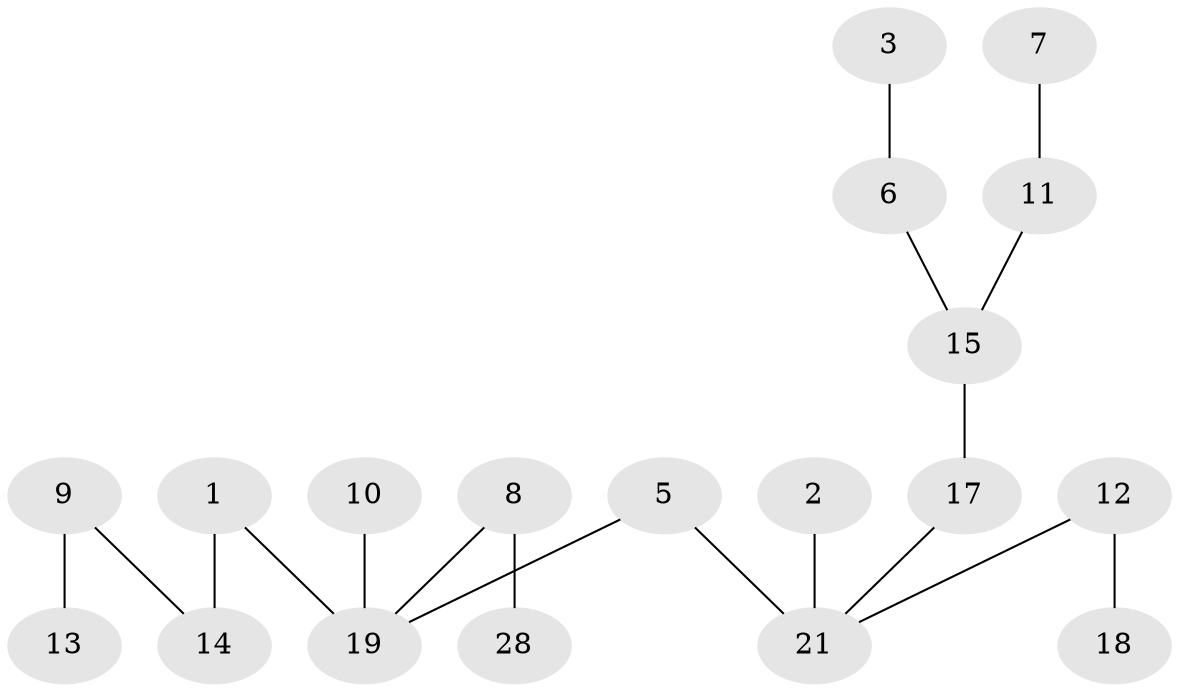 // original degree distribution, {3: 0.1864406779661017, 2: 0.2711864406779661, 0: 0.2033898305084746, 1: 0.288135593220339, 4: 0.03389830508474576, 6: 0.01694915254237288}
// Generated by graph-tools (version 1.1) at 2025/33/03/09/25 02:33:56]
// undirected, 19 vertices, 18 edges
graph export_dot {
graph [start="1"]
  node [color=gray90,style=filled];
  1;
  2;
  3;
  5;
  6;
  7;
  8;
  9;
  10;
  11;
  12;
  13;
  14;
  15;
  17;
  18;
  19;
  21;
  28;
  1 -- 14 [weight=1.0];
  1 -- 19 [weight=1.0];
  2 -- 21 [weight=1.0];
  3 -- 6 [weight=1.0];
  5 -- 19 [weight=1.0];
  5 -- 21 [weight=2.0];
  6 -- 15 [weight=2.0];
  7 -- 11 [weight=1.0];
  8 -- 19 [weight=1.0];
  8 -- 28 [weight=1.0];
  9 -- 13 [weight=1.0];
  9 -- 14 [weight=1.0];
  10 -- 19 [weight=1.0];
  11 -- 15 [weight=2.0];
  12 -- 18 [weight=1.0];
  12 -- 21 [weight=1.0];
  15 -- 17 [weight=1.0];
  17 -- 21 [weight=1.0];
}
